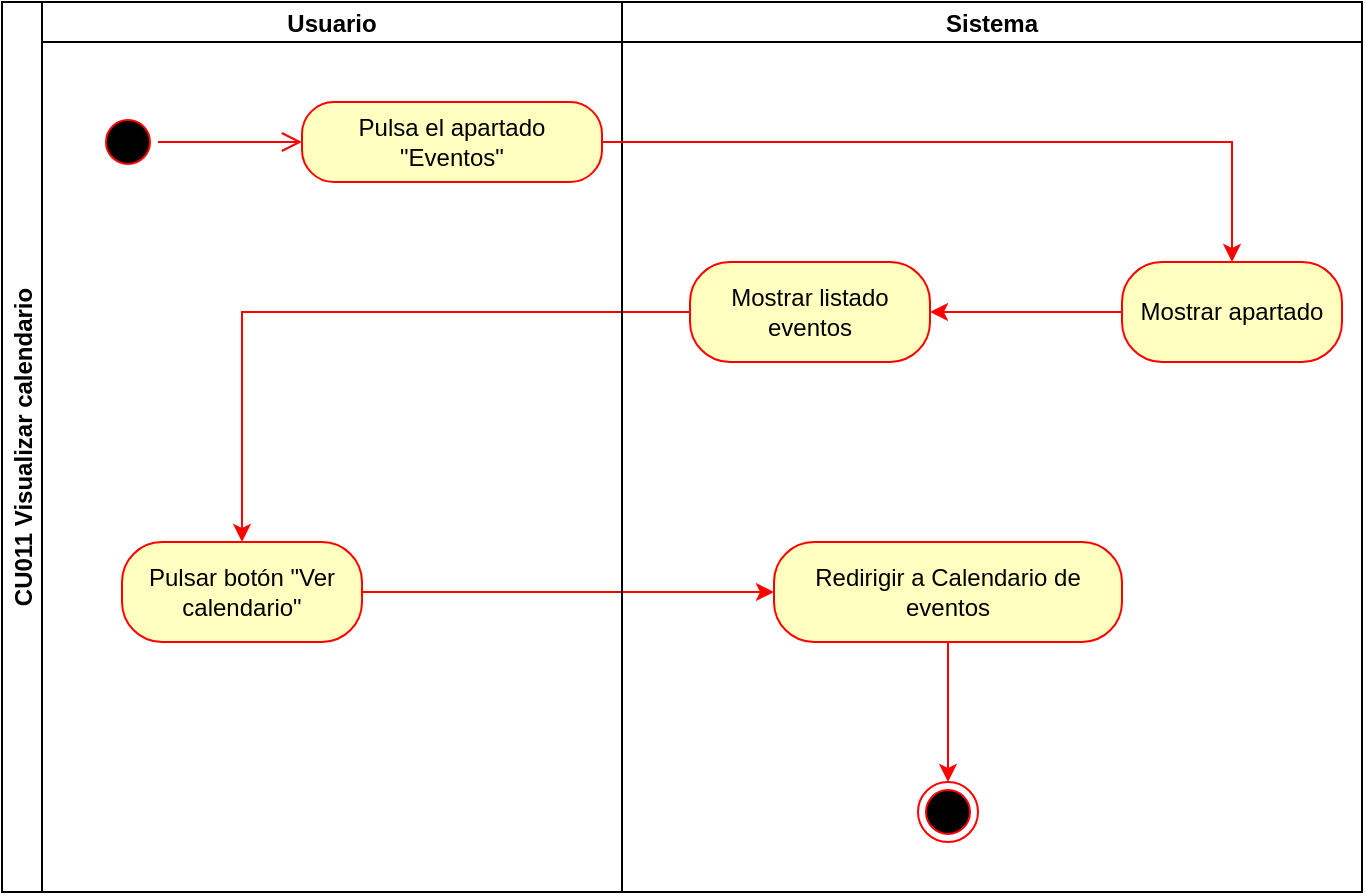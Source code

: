 <mxfile version="27.1.6">
  <diagram name="Página-1" id="8g4LkrgKIb6Lko0EVnh6">
    <mxGraphModel grid="1" page="1" gridSize="10" guides="1" tooltips="1" connect="1" arrows="1" fold="1" pageScale="1" pageWidth="827" pageHeight="1169" math="0" shadow="0">
      <root>
        <mxCell id="0" />
        <mxCell id="1" parent="0" />
        <mxCell id="MBRVSS5gxm3HWpc9G6lr-1" value="CU011 Visualizar calendario" style="swimlane;childLayout=stackLayout;resizeParent=1;resizeParentMax=0;startSize=20;horizontal=0;horizontalStack=1;" vertex="1" parent="1">
          <mxGeometry x="59" y="80" width="680" height="445" as="geometry">
            <mxRectangle x="200" y="80" width="40" height="50" as="alternateBounds" />
          </mxGeometry>
        </mxCell>
        <mxCell id="MBRVSS5gxm3HWpc9G6lr-2" value="Usuario" style="swimlane;startSize=20;" vertex="1" parent="MBRVSS5gxm3HWpc9G6lr-1">
          <mxGeometry x="20" width="290" height="445" as="geometry" />
        </mxCell>
        <mxCell id="MBRVSS5gxm3HWpc9G6lr-3" value="" style="ellipse;html=1;shape=startState;fillColor=#000000;strokeColor=#ff0000;fillStyle=auto;" vertex="1" parent="MBRVSS5gxm3HWpc9G6lr-2">
          <mxGeometry x="28" y="55" width="30" height="30" as="geometry" />
        </mxCell>
        <mxCell id="MBRVSS5gxm3HWpc9G6lr-4" value="Pulsa el apartado &quot;Eventos&quot;" style="rounded=1;whiteSpace=wrap;html=1;arcSize=40;fontColor=#000000;fillColor=#ffffc0;strokeColor=#ff0000;" vertex="1" parent="MBRVSS5gxm3HWpc9G6lr-2">
          <mxGeometry x="130" y="50" width="150" height="40" as="geometry" />
        </mxCell>
        <mxCell id="MBRVSS5gxm3HWpc9G6lr-5" value="" style="edgeStyle=orthogonalEdgeStyle;html=1;verticalAlign=bottom;endArrow=open;endSize=8;strokeColor=#ff0000;rounded=0;exitX=1;exitY=0.5;exitDx=0;exitDy=0;" edge="1" parent="MBRVSS5gxm3HWpc9G6lr-2" source="MBRVSS5gxm3HWpc9G6lr-3">
          <mxGeometry relative="1" as="geometry">
            <mxPoint x="130" y="70" as="targetPoint" />
            <mxPoint x="82" y="75" as="sourcePoint" />
            <Array as="points">
              <mxPoint x="130" y="70" />
            </Array>
          </mxGeometry>
        </mxCell>
        <mxCell id="MBRVSS5gxm3HWpc9G6lr-6" value="Pulsar botón &quot;Ver calendario&quot;" style="rounded=1;whiteSpace=wrap;html=1;arcSize=40;fontColor=#000000;fillColor=#ffffc0;strokeColor=#ff0000;" vertex="1" parent="MBRVSS5gxm3HWpc9G6lr-2">
          <mxGeometry x="40" y="270" width="120" height="50" as="geometry" />
        </mxCell>
        <mxCell id="MBRVSS5gxm3HWpc9G6lr-7" style="edgeStyle=orthogonalEdgeStyle;rounded=0;orthogonalLoop=1;jettySize=auto;html=1;exitX=0;exitY=0.5;exitDx=0;exitDy=0;entryX=0.5;entryY=0;entryDx=0;entryDy=0;strokeColor=light-dark(#ff0000, #ededed);" edge="1" parent="MBRVSS5gxm3HWpc9G6lr-1" source="MBRVSS5gxm3HWpc9G6lr-14" target="MBRVSS5gxm3HWpc9G6lr-6">
          <mxGeometry relative="1" as="geometry" />
        </mxCell>
        <mxCell id="MBRVSS5gxm3HWpc9G6lr-8" style="edgeStyle=orthogonalEdgeStyle;rounded=0;orthogonalLoop=1;jettySize=auto;html=1;exitX=1;exitY=0.5;exitDx=0;exitDy=0;strokeColor=light-dark(#ff0000, #ededed);" edge="1" parent="MBRVSS5gxm3HWpc9G6lr-1" source="MBRVSS5gxm3HWpc9G6lr-6" target="MBRVSS5gxm3HWpc9G6lr-16">
          <mxGeometry relative="1" as="geometry" />
        </mxCell>
        <mxCell id="MBRVSS5gxm3HWpc9G6lr-9" value="Sistema" style="swimlane;startSize=20;" vertex="1" parent="MBRVSS5gxm3HWpc9G6lr-1">
          <mxGeometry x="310" width="370" height="445" as="geometry">
            <mxRectangle x="310" width="40" height="720" as="alternateBounds" />
          </mxGeometry>
        </mxCell>
        <mxCell id="MBRVSS5gxm3HWpc9G6lr-10" style="edgeStyle=orthogonalEdgeStyle;rounded=0;orthogonalLoop=1;jettySize=auto;html=1;exitX=0;exitY=0.5;exitDx=0;exitDy=0;entryX=1;entryY=0.5;entryDx=0;entryDy=0;strokeColor=light-dark(#ff0000, #ededed);" edge="1" parent="MBRVSS5gxm3HWpc9G6lr-9" source="MBRVSS5gxm3HWpc9G6lr-11" target="MBRVSS5gxm3HWpc9G6lr-14">
          <mxGeometry relative="1" as="geometry" />
        </mxCell>
        <mxCell id="MBRVSS5gxm3HWpc9G6lr-11" value="Mostrar apartado" style="rounded=1;whiteSpace=wrap;html=1;arcSize=40;fontColor=#000000;fillColor=#ffffc0;strokeColor=#ff0000;" vertex="1" parent="MBRVSS5gxm3HWpc9G6lr-9">
          <mxGeometry x="250" y="130" width="110" height="50" as="geometry" />
        </mxCell>
        <mxCell id="MBRVSS5gxm3HWpc9G6lr-12" value="" style="ellipse;html=1;shape=endState;fillColor=#000000;strokeColor=#ff0000;" vertex="1" parent="MBRVSS5gxm3HWpc9G6lr-9">
          <mxGeometry x="148" y="390" width="30" height="30" as="geometry" />
        </mxCell>
        <mxCell id="MBRVSS5gxm3HWpc9G6lr-13" style="edgeStyle=orthogonalEdgeStyle;rounded=0;orthogonalLoop=1;jettySize=auto;html=1;exitX=0.5;exitY=1;exitDx=0;exitDy=0;" edge="1" parent="MBRVSS5gxm3HWpc9G6lr-9">
          <mxGeometry relative="1" as="geometry">
            <mxPoint x="86" y="360" as="sourcePoint" />
            <mxPoint x="86" y="360" as="targetPoint" />
          </mxGeometry>
        </mxCell>
        <mxCell id="MBRVSS5gxm3HWpc9G6lr-14" value="Mostrar listado eventos" style="rounded=1;whiteSpace=wrap;html=1;arcSize=40;fontColor=#000000;fillColor=#ffffc0;strokeColor=#ff0000;" vertex="1" parent="MBRVSS5gxm3HWpc9G6lr-9">
          <mxGeometry x="34" y="130" width="120" height="50" as="geometry" />
        </mxCell>
        <mxCell id="MBRVSS5gxm3HWpc9G6lr-15" style="edgeStyle=orthogonalEdgeStyle;rounded=0;orthogonalLoop=1;jettySize=auto;html=1;exitX=0.5;exitY=1;exitDx=0;exitDy=0;entryX=0.5;entryY=0;entryDx=0;entryDy=0;strokeColor=light-dark(#ff0000, #ededed);" edge="1" parent="MBRVSS5gxm3HWpc9G6lr-9" source="MBRVSS5gxm3HWpc9G6lr-16" target="MBRVSS5gxm3HWpc9G6lr-12">
          <mxGeometry relative="1" as="geometry" />
        </mxCell>
        <mxCell id="MBRVSS5gxm3HWpc9G6lr-16" value="Redirigir a Calendario de eventos" style="rounded=1;whiteSpace=wrap;html=1;arcSize=40;fontColor=#000000;fillColor=#ffffc0;strokeColor=#ff0000;" vertex="1" parent="MBRVSS5gxm3HWpc9G6lr-9">
          <mxGeometry x="76" y="270" width="174" height="50" as="geometry" />
        </mxCell>
        <mxCell id="MBRVSS5gxm3HWpc9G6lr-17" style="edgeStyle=orthogonalEdgeStyle;rounded=0;orthogonalLoop=1;jettySize=auto;html=1;exitX=1;exitY=0.5;exitDx=0;exitDy=0;entryX=0.5;entryY=0;entryDx=0;entryDy=0;strokeColor=light-dark(#ff0000, #ededed);" edge="1" parent="MBRVSS5gxm3HWpc9G6lr-1" source="MBRVSS5gxm3HWpc9G6lr-4" target="MBRVSS5gxm3HWpc9G6lr-11">
          <mxGeometry relative="1" as="geometry" />
        </mxCell>
      </root>
    </mxGraphModel>
  </diagram>
</mxfile>
